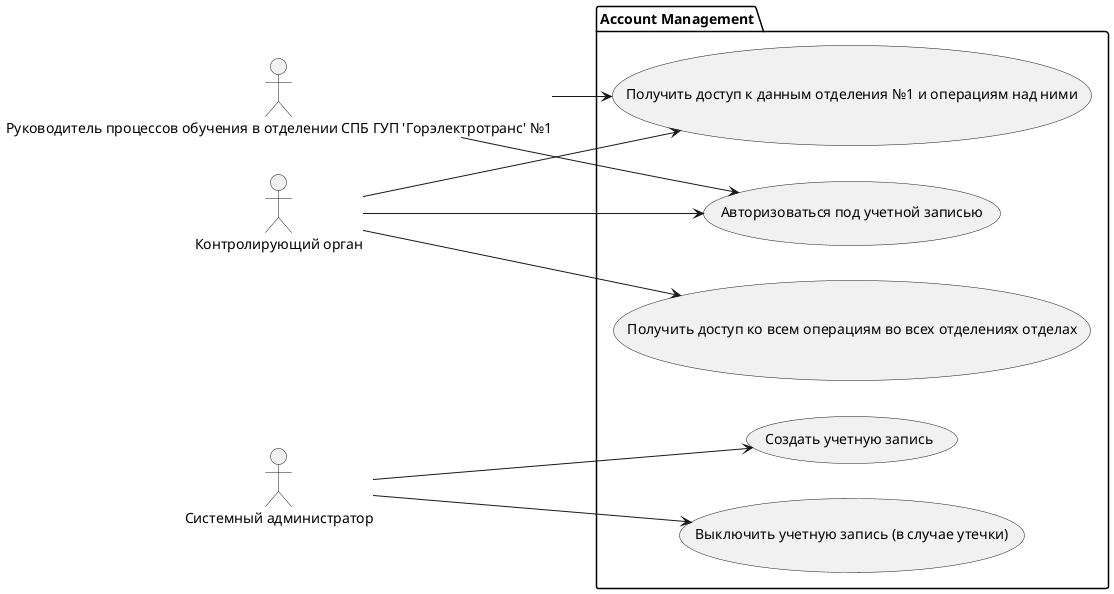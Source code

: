 @startuml
left to right direction
actor "Руководитель процессов обучения в отделении СПБ ГУП 'Горэлектротранс' №1" as User
actor "Контролирующий орган" as Control
actor "Системный администратор" as Administrator

package "Account Management" {
    usecase "Создать учетную запись" as UC13
    usecase "Авторизоваться под учетной записью" as UC14
    usecase "Выключить учетную запись (в случае утечки)" as UC15

    usecase "Получить доступ к данным отделения №1 и операциям над ними" as GetInfo 
    usecase "Получить доступ ко всем операциям во всех отделениях отделах" as GetInfoAll
    Control --> GetInfo
    Control --> GetInfoAll
    User --> GetInfo

    Administrator --> UC13
    Control --> UC14
    User --> UC14
    Administrator --> UC15
}


@enduml